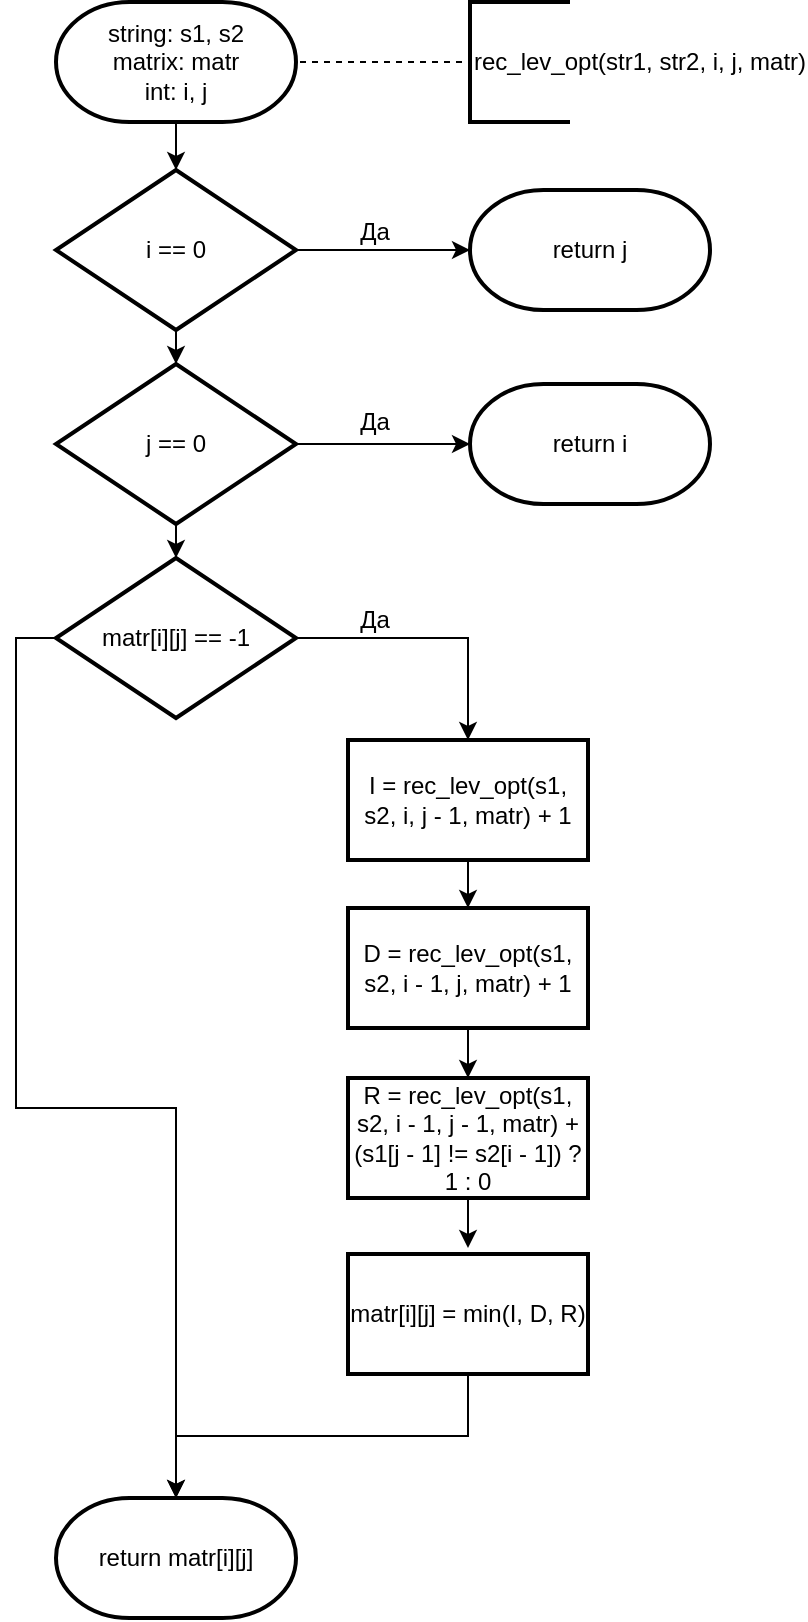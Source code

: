 <mxfile version="13.6.9" type="device"><diagram id="_cVH-6Gv6HCR-KvhZhKE" name="Page-1"><mxGraphModel dx="1344" dy="864" grid="0" gridSize="10" guides="1" tooltips="1" connect="1" arrows="1" fold="1" page="1" pageScale="1" pageWidth="827" pageHeight="1169" math="0" shadow="0"><root><mxCell id="0"/><mxCell id="1" parent="0"/><mxCell id="AjviHqWbWmT02XoGp1Wk-1" value="" style="edgeStyle=orthogonalEdgeStyle;rounded=0;orthogonalLoop=1;jettySize=auto;html=1;" edge="1" parent="1" source="AjviHqWbWmT02XoGp1Wk-2" target="AjviHqWbWmT02XoGp1Wk-7"><mxGeometry relative="1" as="geometry"/></mxCell><mxCell id="AjviHqWbWmT02XoGp1Wk-2" value="string: s1, s2&lt;br&gt;matrix: matr&lt;br&gt;int: i, j" style="strokeWidth=2;html=1;shape=mxgraph.flowchart.terminator;whiteSpace=wrap;" vertex="1" parent="1"><mxGeometry x="313" y="73" width="120" height="60" as="geometry"/></mxCell><mxCell id="AjviHqWbWmT02XoGp1Wk-3" value="" style="endArrow=none;dashed=1;html=1;entryX=1;entryY=0.5;entryDx=0;entryDy=0;entryPerimeter=0;" edge="1" parent="1" target="AjviHqWbWmT02XoGp1Wk-2"><mxGeometry width="50" height="50" relative="1" as="geometry"><mxPoint x="516" y="103" as="sourcePoint"/><mxPoint x="437" y="351" as="targetPoint"/></mxGeometry></mxCell><mxCell id="AjviHqWbWmT02XoGp1Wk-4" value="rec_lev_opt(str1, str2, i, j, matr)" style="strokeWidth=2;html=1;shape=mxgraph.flowchart.annotation_1;align=left;pointerEvents=1;" vertex="1" parent="1"><mxGeometry x="520" y="73" width="50" height="60" as="geometry"/></mxCell><mxCell id="AjviHqWbWmT02XoGp1Wk-5" style="edgeStyle=orthogonalEdgeStyle;rounded=0;orthogonalLoop=1;jettySize=auto;html=1;exitX=0.5;exitY=1;exitDx=0;exitDy=0;entryX=0.5;entryY=0;entryDx=0;entryDy=0;" edge="1" parent="1" source="AjviHqWbWmT02XoGp1Wk-7" target="AjviHqWbWmT02XoGp1Wk-9"><mxGeometry relative="1" as="geometry"/></mxCell><mxCell id="AjviHqWbWmT02XoGp1Wk-6" style="edgeStyle=orthogonalEdgeStyle;rounded=0;orthogonalLoop=1;jettySize=auto;html=1;exitX=1;exitY=0.5;exitDx=0;exitDy=0;entryX=0;entryY=0.5;entryDx=0;entryDy=0;entryPerimeter=0;" edge="1" parent="1" source="AjviHqWbWmT02XoGp1Wk-7" target="AjviHqWbWmT02XoGp1Wk-10"><mxGeometry relative="1" as="geometry"/></mxCell><mxCell id="AjviHqWbWmT02XoGp1Wk-7" value="i == 0" style="rhombus;whiteSpace=wrap;html=1;strokeWidth=2;" vertex="1" parent="1"><mxGeometry x="313" y="157" width="120" height="80" as="geometry"/></mxCell><mxCell id="AjviHqWbWmT02XoGp1Wk-8" style="edgeStyle=orthogonalEdgeStyle;rounded=0;orthogonalLoop=1;jettySize=auto;html=1;exitX=1;exitY=0.5;exitDx=0;exitDy=0;entryX=0;entryY=0.5;entryDx=0;entryDy=0;entryPerimeter=0;" edge="1" parent="1" source="AjviHqWbWmT02XoGp1Wk-9" target="AjviHqWbWmT02XoGp1Wk-11"><mxGeometry relative="1" as="geometry"/></mxCell><mxCell id="AjviHqWbWmT02XoGp1Wk-15" style="edgeStyle=orthogonalEdgeStyle;rounded=0;orthogonalLoop=1;jettySize=auto;html=1;exitX=0.5;exitY=1;exitDx=0;exitDy=0;entryX=0.5;entryY=0;entryDx=0;entryDy=0;" edge="1" parent="1" source="AjviHqWbWmT02XoGp1Wk-9" target="AjviHqWbWmT02XoGp1Wk-14"><mxGeometry relative="1" as="geometry"/></mxCell><mxCell id="AjviHqWbWmT02XoGp1Wk-9" value="j == 0" style="rhombus;whiteSpace=wrap;html=1;strokeWidth=2;" vertex="1" parent="1"><mxGeometry x="313" y="254" width="120" height="80" as="geometry"/></mxCell><mxCell id="AjviHqWbWmT02XoGp1Wk-10" value="return j" style="strokeWidth=2;html=1;shape=mxgraph.flowchart.terminator;whiteSpace=wrap;" vertex="1" parent="1"><mxGeometry x="520" y="167" width="120" height="60" as="geometry"/></mxCell><mxCell id="AjviHqWbWmT02XoGp1Wk-11" value="return i" style="strokeWidth=2;html=1;shape=mxgraph.flowchart.terminator;whiteSpace=wrap;" vertex="1" parent="1"><mxGeometry x="520" y="264" width="120" height="60" as="geometry"/></mxCell><mxCell id="AjviHqWbWmT02XoGp1Wk-12" value="Да" style="text;html=1;align=center;verticalAlign=middle;resizable=0;points=[];autosize=1;" vertex="1" parent="1"><mxGeometry x="459" y="274" width="25" height="18" as="geometry"/></mxCell><mxCell id="AjviHqWbWmT02XoGp1Wk-13" value="Да" style="text;html=1;align=center;verticalAlign=middle;resizable=0;points=[];autosize=1;" vertex="1" parent="1"><mxGeometry x="459" y="179" width="25" height="18" as="geometry"/></mxCell><mxCell id="AjviHqWbWmT02XoGp1Wk-23" style="edgeStyle=orthogonalEdgeStyle;rounded=0;orthogonalLoop=1;jettySize=auto;html=1;exitX=1;exitY=0.5;exitDx=0;exitDy=0;entryX=0.5;entryY=0;entryDx=0;entryDy=0;" edge="1" parent="1" source="AjviHqWbWmT02XoGp1Wk-14" target="AjviHqWbWmT02XoGp1Wk-25"><mxGeometry relative="1" as="geometry"><mxPoint x="520" y="444" as="targetPoint"/></mxGeometry></mxCell><mxCell id="AjviHqWbWmT02XoGp1Wk-35" style="edgeStyle=orthogonalEdgeStyle;rounded=0;orthogonalLoop=1;jettySize=auto;html=1;exitX=0;exitY=0.5;exitDx=0;exitDy=0;" edge="1" parent="1" source="AjviHqWbWmT02XoGp1Wk-14" target="AjviHqWbWmT02XoGp1Wk-21"><mxGeometry relative="1" as="geometry"/></mxCell><mxCell id="AjviHqWbWmT02XoGp1Wk-14" value="matr[i][j] == -1" style="rhombus;whiteSpace=wrap;html=1;strokeWidth=2;" vertex="1" parent="1"><mxGeometry x="313" y="351" width="120" height="80" as="geometry"/></mxCell><mxCell id="AjviHqWbWmT02XoGp1Wk-18" value="Да" style="text;html=1;align=center;verticalAlign=middle;resizable=0;points=[];autosize=1;" vertex="1" parent="1"><mxGeometry x="459" y="373" width="25" height="18" as="geometry"/></mxCell><mxCell id="AjviHqWbWmT02XoGp1Wk-21" value="return matr[i][j]" style="strokeWidth=2;html=1;shape=mxgraph.flowchart.terminator;whiteSpace=wrap;" vertex="1" parent="1"><mxGeometry x="313" y="821" width="120" height="60" as="geometry"/></mxCell><mxCell id="AjviHqWbWmT02XoGp1Wk-24" value="" style="edgeStyle=orthogonalEdgeStyle;rounded=0;orthogonalLoop=1;jettySize=auto;html=1;" edge="1" parent="1" source="AjviHqWbWmT02XoGp1Wk-25" target="AjviHqWbWmT02XoGp1Wk-27"><mxGeometry relative="1" as="geometry"/></mxCell><mxCell id="AjviHqWbWmT02XoGp1Wk-25" value="I = rec_lev_opt(s1, s2, i, j - 1, matr) + 1" style="whiteSpace=wrap;html=1;strokeWidth=2;" vertex="1" parent="1"><mxGeometry x="459" y="442" width="120" height="60" as="geometry"/></mxCell><mxCell id="AjviHqWbWmT02XoGp1Wk-26" value="" style="edgeStyle=orthogonalEdgeStyle;rounded=0;orthogonalLoop=1;jettySize=auto;html=1;" edge="1" parent="1" source="AjviHqWbWmT02XoGp1Wk-27" target="AjviHqWbWmT02XoGp1Wk-29"><mxGeometry relative="1" as="geometry"/></mxCell><mxCell id="AjviHqWbWmT02XoGp1Wk-27" value="D = rec_lev_opt(s1, s2, i - 1, j, matr) + 1" style="whiteSpace=wrap;html=1;strokeWidth=2;" vertex="1" parent="1"><mxGeometry x="459" y="526" width="120" height="60" as="geometry"/></mxCell><mxCell id="AjviHqWbWmT02XoGp1Wk-28" value="" style="edgeStyle=orthogonalEdgeStyle;rounded=0;orthogonalLoop=1;jettySize=auto;html=1;" edge="1" parent="1" source="AjviHqWbWmT02XoGp1Wk-29"><mxGeometry relative="1" as="geometry"><mxPoint x="519" y="696" as="targetPoint"/></mxGeometry></mxCell><mxCell id="AjviHqWbWmT02XoGp1Wk-29" value="R = rec_lev_opt(s1, s2, i - 1, j - 1, matr) +&lt;br&gt;(s1[j - 1] != s2[i - 1]) ? 1 : 0" style="whiteSpace=wrap;html=1;strokeWidth=2;" vertex="1" parent="1"><mxGeometry x="459" y="611" width="120" height="60" as="geometry"/></mxCell><mxCell id="AjviHqWbWmT02XoGp1Wk-38" style="edgeStyle=orthogonalEdgeStyle;rounded=0;orthogonalLoop=1;jettySize=auto;html=1;exitX=0.5;exitY=1;exitDx=0;exitDy=0;entryX=0.5;entryY=0;entryDx=0;entryDy=0;entryPerimeter=0;" edge="1" parent="1" source="AjviHqWbWmT02XoGp1Wk-31" target="AjviHqWbWmT02XoGp1Wk-21"><mxGeometry relative="1" as="geometry"/></mxCell><mxCell id="AjviHqWbWmT02XoGp1Wk-31" value="matr[i][j] = min(I, D, R)" style="whiteSpace=wrap;html=1;strokeWidth=2;" vertex="1" parent="1"><mxGeometry x="459" y="699" width="120" height="60" as="geometry"/></mxCell></root></mxGraphModel></diagram></mxfile>
